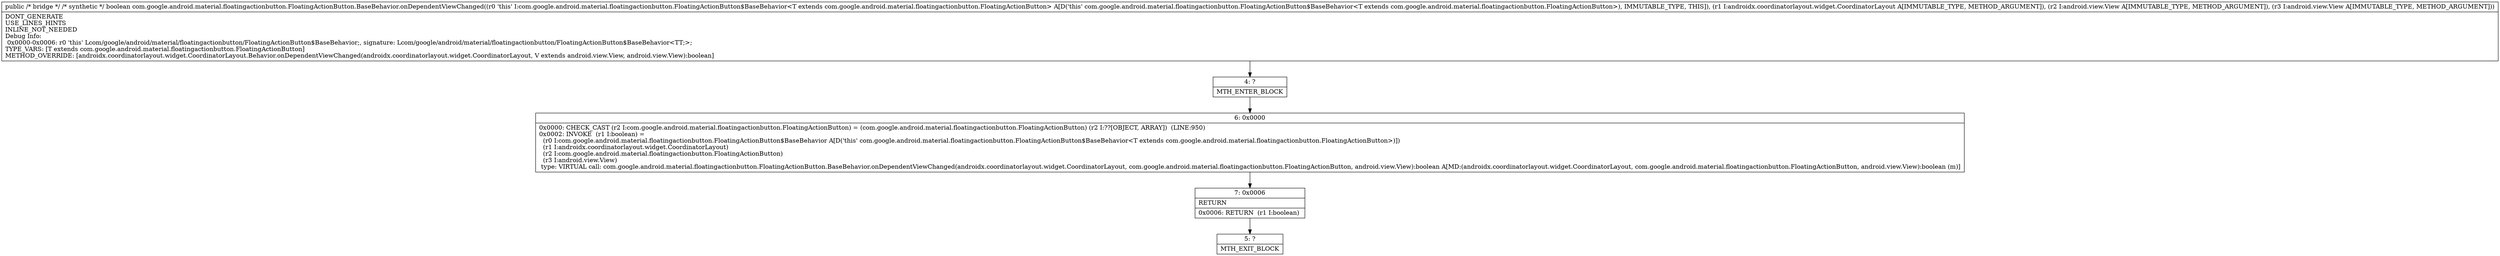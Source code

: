 digraph "CFG forcom.google.android.material.floatingactionbutton.FloatingActionButton.BaseBehavior.onDependentViewChanged(Landroidx\/coordinatorlayout\/widget\/CoordinatorLayout;Landroid\/view\/View;Landroid\/view\/View;)Z" {
Node_4 [shape=record,label="{4\:\ ?|MTH_ENTER_BLOCK\l}"];
Node_6 [shape=record,label="{6\:\ 0x0000|0x0000: CHECK_CAST (r2 I:com.google.android.material.floatingactionbutton.FloatingActionButton) = (com.google.android.material.floatingactionbutton.FloatingActionButton) (r2 I:??[OBJECT, ARRAY])  (LINE:950)\l0x0002: INVOKE  (r1 I:boolean) = \l  (r0 I:com.google.android.material.floatingactionbutton.FloatingActionButton$BaseBehavior A[D('this' com.google.android.material.floatingactionbutton.FloatingActionButton$BaseBehavior\<T extends com.google.android.material.floatingactionbutton.FloatingActionButton\>)])\l  (r1 I:androidx.coordinatorlayout.widget.CoordinatorLayout)\l  (r2 I:com.google.android.material.floatingactionbutton.FloatingActionButton)\l  (r3 I:android.view.View)\l type: VIRTUAL call: com.google.android.material.floatingactionbutton.FloatingActionButton.BaseBehavior.onDependentViewChanged(androidx.coordinatorlayout.widget.CoordinatorLayout, com.google.android.material.floatingactionbutton.FloatingActionButton, android.view.View):boolean A[MD:(androidx.coordinatorlayout.widget.CoordinatorLayout, com.google.android.material.floatingactionbutton.FloatingActionButton, android.view.View):boolean (m)]\l}"];
Node_7 [shape=record,label="{7\:\ 0x0006|RETURN\l|0x0006: RETURN  (r1 I:boolean) \l}"];
Node_5 [shape=record,label="{5\:\ ?|MTH_EXIT_BLOCK\l}"];
MethodNode[shape=record,label="{public \/* bridge *\/ \/* synthetic *\/ boolean com.google.android.material.floatingactionbutton.FloatingActionButton.BaseBehavior.onDependentViewChanged((r0 'this' I:com.google.android.material.floatingactionbutton.FloatingActionButton$BaseBehavior\<T extends com.google.android.material.floatingactionbutton.FloatingActionButton\> A[D('this' com.google.android.material.floatingactionbutton.FloatingActionButton$BaseBehavior\<T extends com.google.android.material.floatingactionbutton.FloatingActionButton\>), IMMUTABLE_TYPE, THIS]), (r1 I:androidx.coordinatorlayout.widget.CoordinatorLayout A[IMMUTABLE_TYPE, METHOD_ARGUMENT]), (r2 I:android.view.View A[IMMUTABLE_TYPE, METHOD_ARGUMENT]), (r3 I:android.view.View A[IMMUTABLE_TYPE, METHOD_ARGUMENT]))  | DONT_GENERATE\lUSE_LINES_HINTS\lINLINE_NOT_NEEDED\lDebug Info:\l  0x0000\-0x0006: r0 'this' Lcom\/google\/android\/material\/floatingactionbutton\/FloatingActionButton$BaseBehavior;, signature: Lcom\/google\/android\/material\/floatingactionbutton\/FloatingActionButton$BaseBehavior\<TT;\>;\lTYPE_VARS: [T extends com.google.android.material.floatingactionbutton.FloatingActionButton]\lMETHOD_OVERRIDE: [androidx.coordinatorlayout.widget.CoordinatorLayout.Behavior.onDependentViewChanged(androidx.coordinatorlayout.widget.CoordinatorLayout, V extends android.view.View, android.view.View):boolean]\l}"];
MethodNode -> Node_4;Node_4 -> Node_6;
Node_6 -> Node_7;
Node_7 -> Node_5;
}

